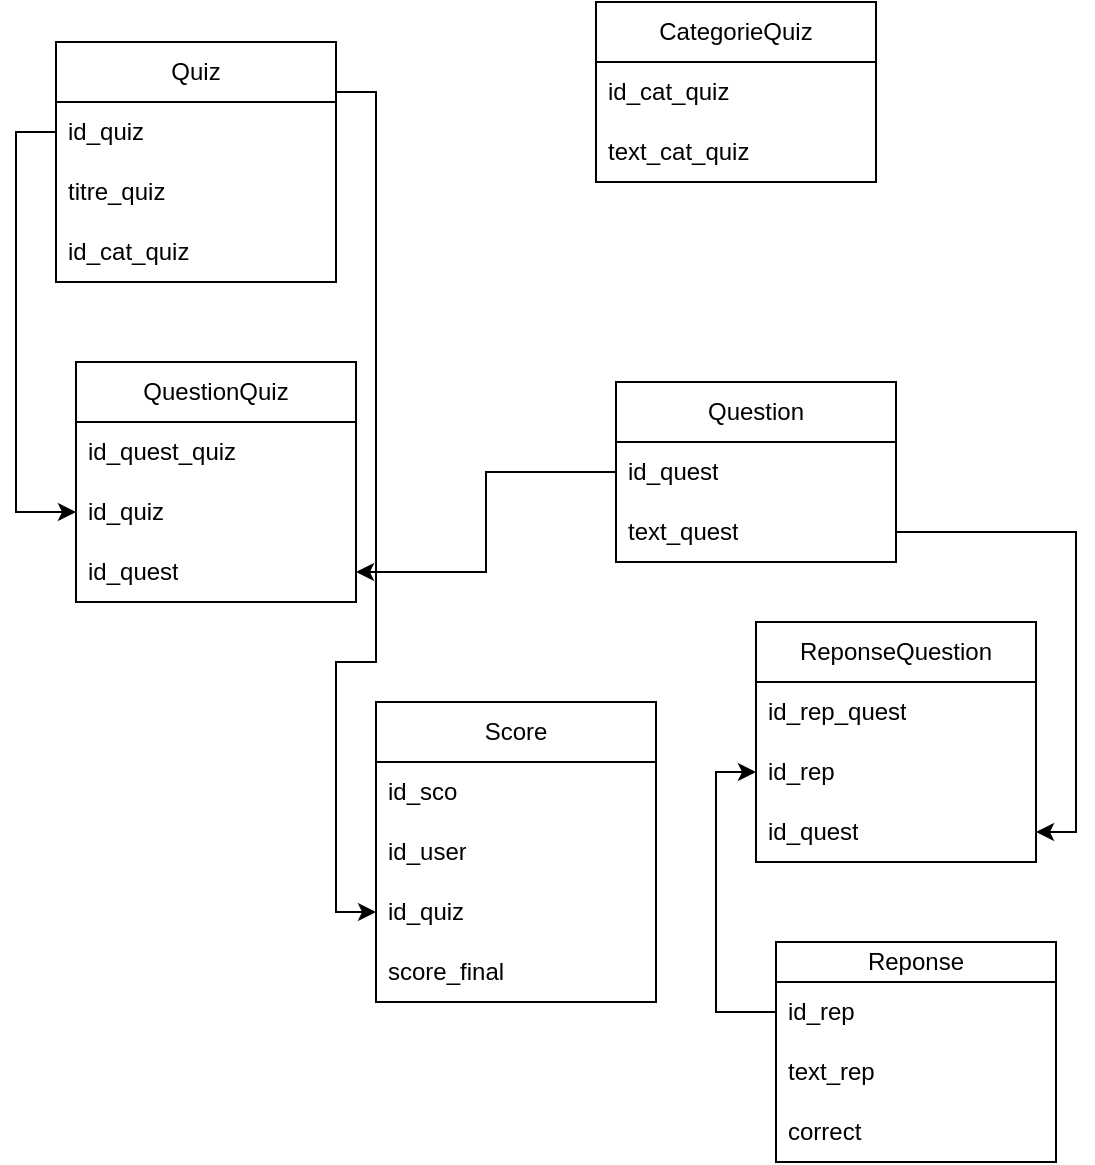 <mxfile version="22.0.5" type="github">
  <diagram name="Page-1" id="UFJu97HvRUOwNE9ePPy3">
    <mxGraphModel dx="1707" dy="488" grid="1" gridSize="10" guides="1" tooltips="1" connect="1" arrows="1" fold="1" page="1" pageScale="1" pageWidth="827" pageHeight="1169" math="0" shadow="0">
      <root>
        <mxCell id="0" />
        <mxCell id="1" parent="0" />
        <mxCell id="z03NvMZPknzm_3UlsVg8-1" value="Question" style="swimlane;fontStyle=0;childLayout=stackLayout;horizontal=1;startSize=30;horizontalStack=0;resizeParent=1;resizeParentMax=0;resizeLast=0;collapsible=1;marginBottom=0;whiteSpace=wrap;html=1;" vertex="1" parent="1">
          <mxGeometry x="290" y="210" width="140" height="90" as="geometry" />
        </mxCell>
        <mxCell id="z03NvMZPknzm_3UlsVg8-2" value="id_quest" style="text;strokeColor=none;fillColor=none;align=left;verticalAlign=middle;spacingLeft=4;spacingRight=4;overflow=hidden;points=[[0,0.5],[1,0.5]];portConstraint=eastwest;rotatable=0;whiteSpace=wrap;html=1;" vertex="1" parent="z03NvMZPknzm_3UlsVg8-1">
          <mxGeometry y="30" width="140" height="30" as="geometry" />
        </mxCell>
        <mxCell id="z03NvMZPknzm_3UlsVg8-3" value="text_quest" style="text;strokeColor=none;fillColor=none;align=left;verticalAlign=middle;spacingLeft=4;spacingRight=4;overflow=hidden;points=[[0,0.5],[1,0.5]];portConstraint=eastwest;rotatable=0;whiteSpace=wrap;html=1;" vertex="1" parent="z03NvMZPknzm_3UlsVg8-1">
          <mxGeometry y="60" width="140" height="30" as="geometry" />
        </mxCell>
        <mxCell id="z03NvMZPknzm_3UlsVg8-5" value="Quiz" style="swimlane;fontStyle=0;childLayout=stackLayout;horizontal=1;startSize=30;horizontalStack=0;resizeParent=1;resizeParentMax=0;resizeLast=0;collapsible=1;marginBottom=0;whiteSpace=wrap;html=1;" vertex="1" parent="1">
          <mxGeometry x="10" y="40" width="140" height="120" as="geometry" />
        </mxCell>
        <mxCell id="z03NvMZPknzm_3UlsVg8-6" value="id_quiz" style="text;strokeColor=none;fillColor=none;align=left;verticalAlign=middle;spacingLeft=4;spacingRight=4;overflow=hidden;points=[[0,0.5],[1,0.5]];portConstraint=eastwest;rotatable=0;whiteSpace=wrap;html=1;" vertex="1" parent="z03NvMZPknzm_3UlsVg8-5">
          <mxGeometry y="30" width="140" height="30" as="geometry" />
        </mxCell>
        <mxCell id="z03NvMZPknzm_3UlsVg8-7" value="titre_quiz" style="text;strokeColor=none;fillColor=none;align=left;verticalAlign=middle;spacingLeft=4;spacingRight=4;overflow=hidden;points=[[0,0.5],[1,0.5]];portConstraint=eastwest;rotatable=0;whiteSpace=wrap;html=1;" vertex="1" parent="z03NvMZPknzm_3UlsVg8-5">
          <mxGeometry y="60" width="140" height="30" as="geometry" />
        </mxCell>
        <mxCell id="z03NvMZPknzm_3UlsVg8-33" value="id_cat_quiz" style="text;strokeColor=none;fillColor=none;align=left;verticalAlign=middle;spacingLeft=4;spacingRight=4;overflow=hidden;points=[[0,0.5],[1,0.5]];portConstraint=eastwest;rotatable=0;whiteSpace=wrap;html=1;" vertex="1" parent="z03NvMZPknzm_3UlsVg8-5">
          <mxGeometry y="90" width="140" height="30" as="geometry" />
        </mxCell>
        <mxCell id="z03NvMZPknzm_3UlsVg8-9" value="Reponse" style="swimlane;fontStyle=0;childLayout=stackLayout;horizontal=1;startSize=20;horizontalStack=0;resizeParent=1;resizeParentMax=0;resizeLast=0;collapsible=1;marginBottom=0;whiteSpace=wrap;html=1;" vertex="1" parent="1">
          <mxGeometry x="370" y="490" width="140" height="110" as="geometry" />
        </mxCell>
        <mxCell id="z03NvMZPknzm_3UlsVg8-10" value="id_rep" style="text;strokeColor=none;fillColor=none;align=left;verticalAlign=middle;spacingLeft=4;spacingRight=4;overflow=hidden;points=[[0,0.5],[1,0.5]];portConstraint=eastwest;rotatable=0;whiteSpace=wrap;html=1;" vertex="1" parent="z03NvMZPknzm_3UlsVg8-9">
          <mxGeometry y="20" width="140" height="30" as="geometry" />
        </mxCell>
        <mxCell id="z03NvMZPknzm_3UlsVg8-11" value="text_rep" style="text;strokeColor=none;fillColor=none;align=left;verticalAlign=middle;spacingLeft=4;spacingRight=4;overflow=hidden;points=[[0,0.5],[1,0.5]];portConstraint=eastwest;rotatable=0;whiteSpace=wrap;html=1;" vertex="1" parent="z03NvMZPknzm_3UlsVg8-9">
          <mxGeometry y="50" width="140" height="30" as="geometry" />
        </mxCell>
        <mxCell id="z03NvMZPknzm_3UlsVg8-12" value="correct" style="text;strokeColor=none;fillColor=none;align=left;verticalAlign=middle;spacingLeft=4;spacingRight=4;overflow=hidden;points=[[0,0.5],[1,0.5]];portConstraint=eastwest;rotatable=0;whiteSpace=wrap;html=1;" vertex="1" parent="z03NvMZPknzm_3UlsVg8-9">
          <mxGeometry y="80" width="140" height="30" as="geometry" />
        </mxCell>
        <mxCell id="z03NvMZPknzm_3UlsVg8-13" value="Score" style="swimlane;fontStyle=0;childLayout=stackLayout;horizontal=1;startSize=30;horizontalStack=0;resizeParent=1;resizeParentMax=0;resizeLast=0;collapsible=1;marginBottom=0;whiteSpace=wrap;html=1;" vertex="1" parent="1">
          <mxGeometry x="170" y="370" width="140" height="150" as="geometry" />
        </mxCell>
        <mxCell id="z03NvMZPknzm_3UlsVg8-14" value="id_sco" style="text;strokeColor=none;fillColor=none;align=left;verticalAlign=middle;spacingLeft=4;spacingRight=4;overflow=hidden;points=[[0,0.5],[1,0.5]];portConstraint=eastwest;rotatable=0;whiteSpace=wrap;html=1;" vertex="1" parent="z03NvMZPknzm_3UlsVg8-13">
          <mxGeometry y="30" width="140" height="30" as="geometry" />
        </mxCell>
        <mxCell id="z03NvMZPknzm_3UlsVg8-15" value="id_user" style="text;strokeColor=none;fillColor=none;align=left;verticalAlign=middle;spacingLeft=4;spacingRight=4;overflow=hidden;points=[[0,0.5],[1,0.5]];portConstraint=eastwest;rotatable=0;whiteSpace=wrap;html=1;" vertex="1" parent="z03NvMZPknzm_3UlsVg8-13">
          <mxGeometry y="60" width="140" height="30" as="geometry" />
        </mxCell>
        <mxCell id="z03NvMZPknzm_3UlsVg8-16" value="id_quiz" style="text;strokeColor=none;fillColor=none;align=left;verticalAlign=middle;spacingLeft=4;spacingRight=4;overflow=hidden;points=[[0,0.5],[1,0.5]];portConstraint=eastwest;rotatable=0;whiteSpace=wrap;html=1;" vertex="1" parent="z03NvMZPknzm_3UlsVg8-13">
          <mxGeometry y="90" width="140" height="30" as="geometry" />
        </mxCell>
        <mxCell id="z03NvMZPknzm_3UlsVg8-17" value="score_final" style="text;strokeColor=none;fillColor=none;align=left;verticalAlign=middle;spacingLeft=4;spacingRight=4;overflow=hidden;points=[[0,0.5],[1,0.5]];portConstraint=eastwest;rotatable=0;whiteSpace=wrap;html=1;" vertex="1" parent="z03NvMZPknzm_3UlsVg8-13">
          <mxGeometry y="120" width="140" height="30" as="geometry" />
        </mxCell>
        <mxCell id="z03NvMZPknzm_3UlsVg8-18" style="edgeStyle=orthogonalEdgeStyle;rounded=0;orthogonalLoop=1;jettySize=auto;html=1;exitX=1;exitY=0.5;exitDx=0;exitDy=0;entryX=0;entryY=0.5;entryDx=0;entryDy=0;" edge="1" parent="1" source="z03NvMZPknzm_3UlsVg8-6" target="z03NvMZPknzm_3UlsVg8-16">
          <mxGeometry relative="1" as="geometry">
            <Array as="points">
              <mxPoint x="170" y="65" />
              <mxPoint x="170" y="350" />
              <mxPoint x="150" y="350" />
              <mxPoint x="150" y="475" />
            </Array>
          </mxGeometry>
        </mxCell>
        <mxCell id="z03NvMZPknzm_3UlsVg8-19" value="QuestionQuiz" style="swimlane;fontStyle=0;childLayout=stackLayout;horizontal=1;startSize=30;horizontalStack=0;resizeParent=1;resizeParentMax=0;resizeLast=0;collapsible=1;marginBottom=0;whiteSpace=wrap;html=1;" vertex="1" parent="1">
          <mxGeometry x="20" y="200" width="140" height="120" as="geometry" />
        </mxCell>
        <mxCell id="z03NvMZPknzm_3UlsVg8-20" value="id_quest_quiz" style="text;strokeColor=none;fillColor=none;align=left;verticalAlign=middle;spacingLeft=4;spacingRight=4;overflow=hidden;points=[[0,0.5],[1,0.5]];portConstraint=eastwest;rotatable=0;whiteSpace=wrap;html=1;" vertex="1" parent="z03NvMZPknzm_3UlsVg8-19">
          <mxGeometry y="30" width="140" height="30" as="geometry" />
        </mxCell>
        <mxCell id="z03NvMZPknzm_3UlsVg8-21" value="id_quiz" style="text;strokeColor=none;fillColor=none;align=left;verticalAlign=middle;spacingLeft=4;spacingRight=4;overflow=hidden;points=[[0,0.5],[1,0.5]];portConstraint=eastwest;rotatable=0;whiteSpace=wrap;html=1;" vertex="1" parent="z03NvMZPknzm_3UlsVg8-19">
          <mxGeometry y="60" width="140" height="30" as="geometry" />
        </mxCell>
        <mxCell id="z03NvMZPknzm_3UlsVg8-30" value="id_quest" style="text;strokeColor=none;fillColor=none;align=left;verticalAlign=middle;spacingLeft=4;spacingRight=4;overflow=hidden;points=[[0,0.5],[1,0.5]];portConstraint=eastwest;rotatable=0;whiteSpace=wrap;html=1;" vertex="1" parent="z03NvMZPknzm_3UlsVg8-19">
          <mxGeometry y="90" width="140" height="30" as="geometry" />
        </mxCell>
        <mxCell id="z03NvMZPknzm_3UlsVg8-23" style="edgeStyle=orthogonalEdgeStyle;rounded=0;orthogonalLoop=1;jettySize=auto;html=1;exitX=0;exitY=0.5;exitDx=0;exitDy=0;entryX=0;entryY=0.5;entryDx=0;entryDy=0;" edge="1" parent="1" source="z03NvMZPknzm_3UlsVg8-6" target="z03NvMZPknzm_3UlsVg8-21">
          <mxGeometry relative="1" as="geometry" />
        </mxCell>
        <mxCell id="z03NvMZPknzm_3UlsVg8-24" value="ReponseQuestion" style="swimlane;fontStyle=0;childLayout=stackLayout;horizontal=1;startSize=30;horizontalStack=0;resizeParent=1;resizeParentMax=0;resizeLast=0;collapsible=1;marginBottom=0;whiteSpace=wrap;html=1;" vertex="1" parent="1">
          <mxGeometry x="360" y="330" width="140" height="120" as="geometry" />
        </mxCell>
        <mxCell id="z03NvMZPknzm_3UlsVg8-25" value="id_rep_quest" style="text;strokeColor=none;fillColor=none;align=left;verticalAlign=middle;spacingLeft=4;spacingRight=4;overflow=hidden;points=[[0,0.5],[1,0.5]];portConstraint=eastwest;rotatable=0;whiteSpace=wrap;html=1;" vertex="1" parent="z03NvMZPknzm_3UlsVg8-24">
          <mxGeometry y="30" width="140" height="30" as="geometry" />
        </mxCell>
        <mxCell id="z03NvMZPknzm_3UlsVg8-26" value="id_rep" style="text;strokeColor=none;fillColor=none;align=left;verticalAlign=middle;spacingLeft=4;spacingRight=4;overflow=hidden;points=[[0,0.5],[1,0.5]];portConstraint=eastwest;rotatable=0;whiteSpace=wrap;html=1;" vertex="1" parent="z03NvMZPknzm_3UlsVg8-24">
          <mxGeometry y="60" width="140" height="30" as="geometry" />
        </mxCell>
        <mxCell id="z03NvMZPknzm_3UlsVg8-27" value="id_quest" style="text;strokeColor=none;fillColor=none;align=left;verticalAlign=middle;spacingLeft=4;spacingRight=4;overflow=hidden;points=[[0,0.5],[1,0.5]];portConstraint=eastwest;rotatable=0;whiteSpace=wrap;html=1;" vertex="1" parent="z03NvMZPknzm_3UlsVg8-24">
          <mxGeometry y="90" width="140" height="30" as="geometry" />
        </mxCell>
        <mxCell id="z03NvMZPknzm_3UlsVg8-28" style="edgeStyle=orthogonalEdgeStyle;rounded=0;orthogonalLoop=1;jettySize=auto;html=1;exitX=1;exitY=0.5;exitDx=0;exitDy=0;entryX=1;entryY=0.5;entryDx=0;entryDy=0;" edge="1" parent="1" source="z03NvMZPknzm_3UlsVg8-3" target="z03NvMZPknzm_3UlsVg8-27">
          <mxGeometry relative="1" as="geometry" />
        </mxCell>
        <mxCell id="z03NvMZPknzm_3UlsVg8-29" style="edgeStyle=orthogonalEdgeStyle;rounded=0;orthogonalLoop=1;jettySize=auto;html=1;exitX=0;exitY=0.5;exitDx=0;exitDy=0;entryX=0;entryY=0.5;entryDx=0;entryDy=0;" edge="1" parent="1" source="z03NvMZPknzm_3UlsVg8-10" target="z03NvMZPknzm_3UlsVg8-26">
          <mxGeometry relative="1" as="geometry" />
        </mxCell>
        <mxCell id="z03NvMZPknzm_3UlsVg8-32" style="edgeStyle=orthogonalEdgeStyle;rounded=0;orthogonalLoop=1;jettySize=auto;html=1;exitX=0;exitY=0.5;exitDx=0;exitDy=0;entryX=1;entryY=0.5;entryDx=0;entryDy=0;" edge="1" parent="1" source="z03NvMZPknzm_3UlsVg8-2" target="z03NvMZPknzm_3UlsVg8-30">
          <mxGeometry relative="1" as="geometry" />
        </mxCell>
        <mxCell id="z03NvMZPknzm_3UlsVg8-34" value="CategorieQuiz&lt;br&gt;" style="swimlane;fontStyle=0;childLayout=stackLayout;horizontal=1;startSize=30;horizontalStack=0;resizeParent=1;resizeParentMax=0;resizeLast=0;collapsible=1;marginBottom=0;whiteSpace=wrap;html=1;" vertex="1" parent="1">
          <mxGeometry x="280" y="20" width="140" height="90" as="geometry" />
        </mxCell>
        <mxCell id="z03NvMZPknzm_3UlsVg8-35" value="id_cat_quiz" style="text;strokeColor=none;fillColor=none;align=left;verticalAlign=middle;spacingLeft=4;spacingRight=4;overflow=hidden;points=[[0,0.5],[1,0.5]];portConstraint=eastwest;rotatable=0;whiteSpace=wrap;html=1;" vertex="1" parent="z03NvMZPknzm_3UlsVg8-34">
          <mxGeometry y="30" width="140" height="30" as="geometry" />
        </mxCell>
        <mxCell id="z03NvMZPknzm_3UlsVg8-36" value="text_cat_quiz" style="text;strokeColor=none;fillColor=none;align=left;verticalAlign=middle;spacingLeft=4;spacingRight=4;overflow=hidden;points=[[0,0.5],[1,0.5]];portConstraint=eastwest;rotatable=0;whiteSpace=wrap;html=1;" vertex="1" parent="z03NvMZPknzm_3UlsVg8-34">
          <mxGeometry y="60" width="140" height="30" as="geometry" />
        </mxCell>
      </root>
    </mxGraphModel>
  </diagram>
</mxfile>
